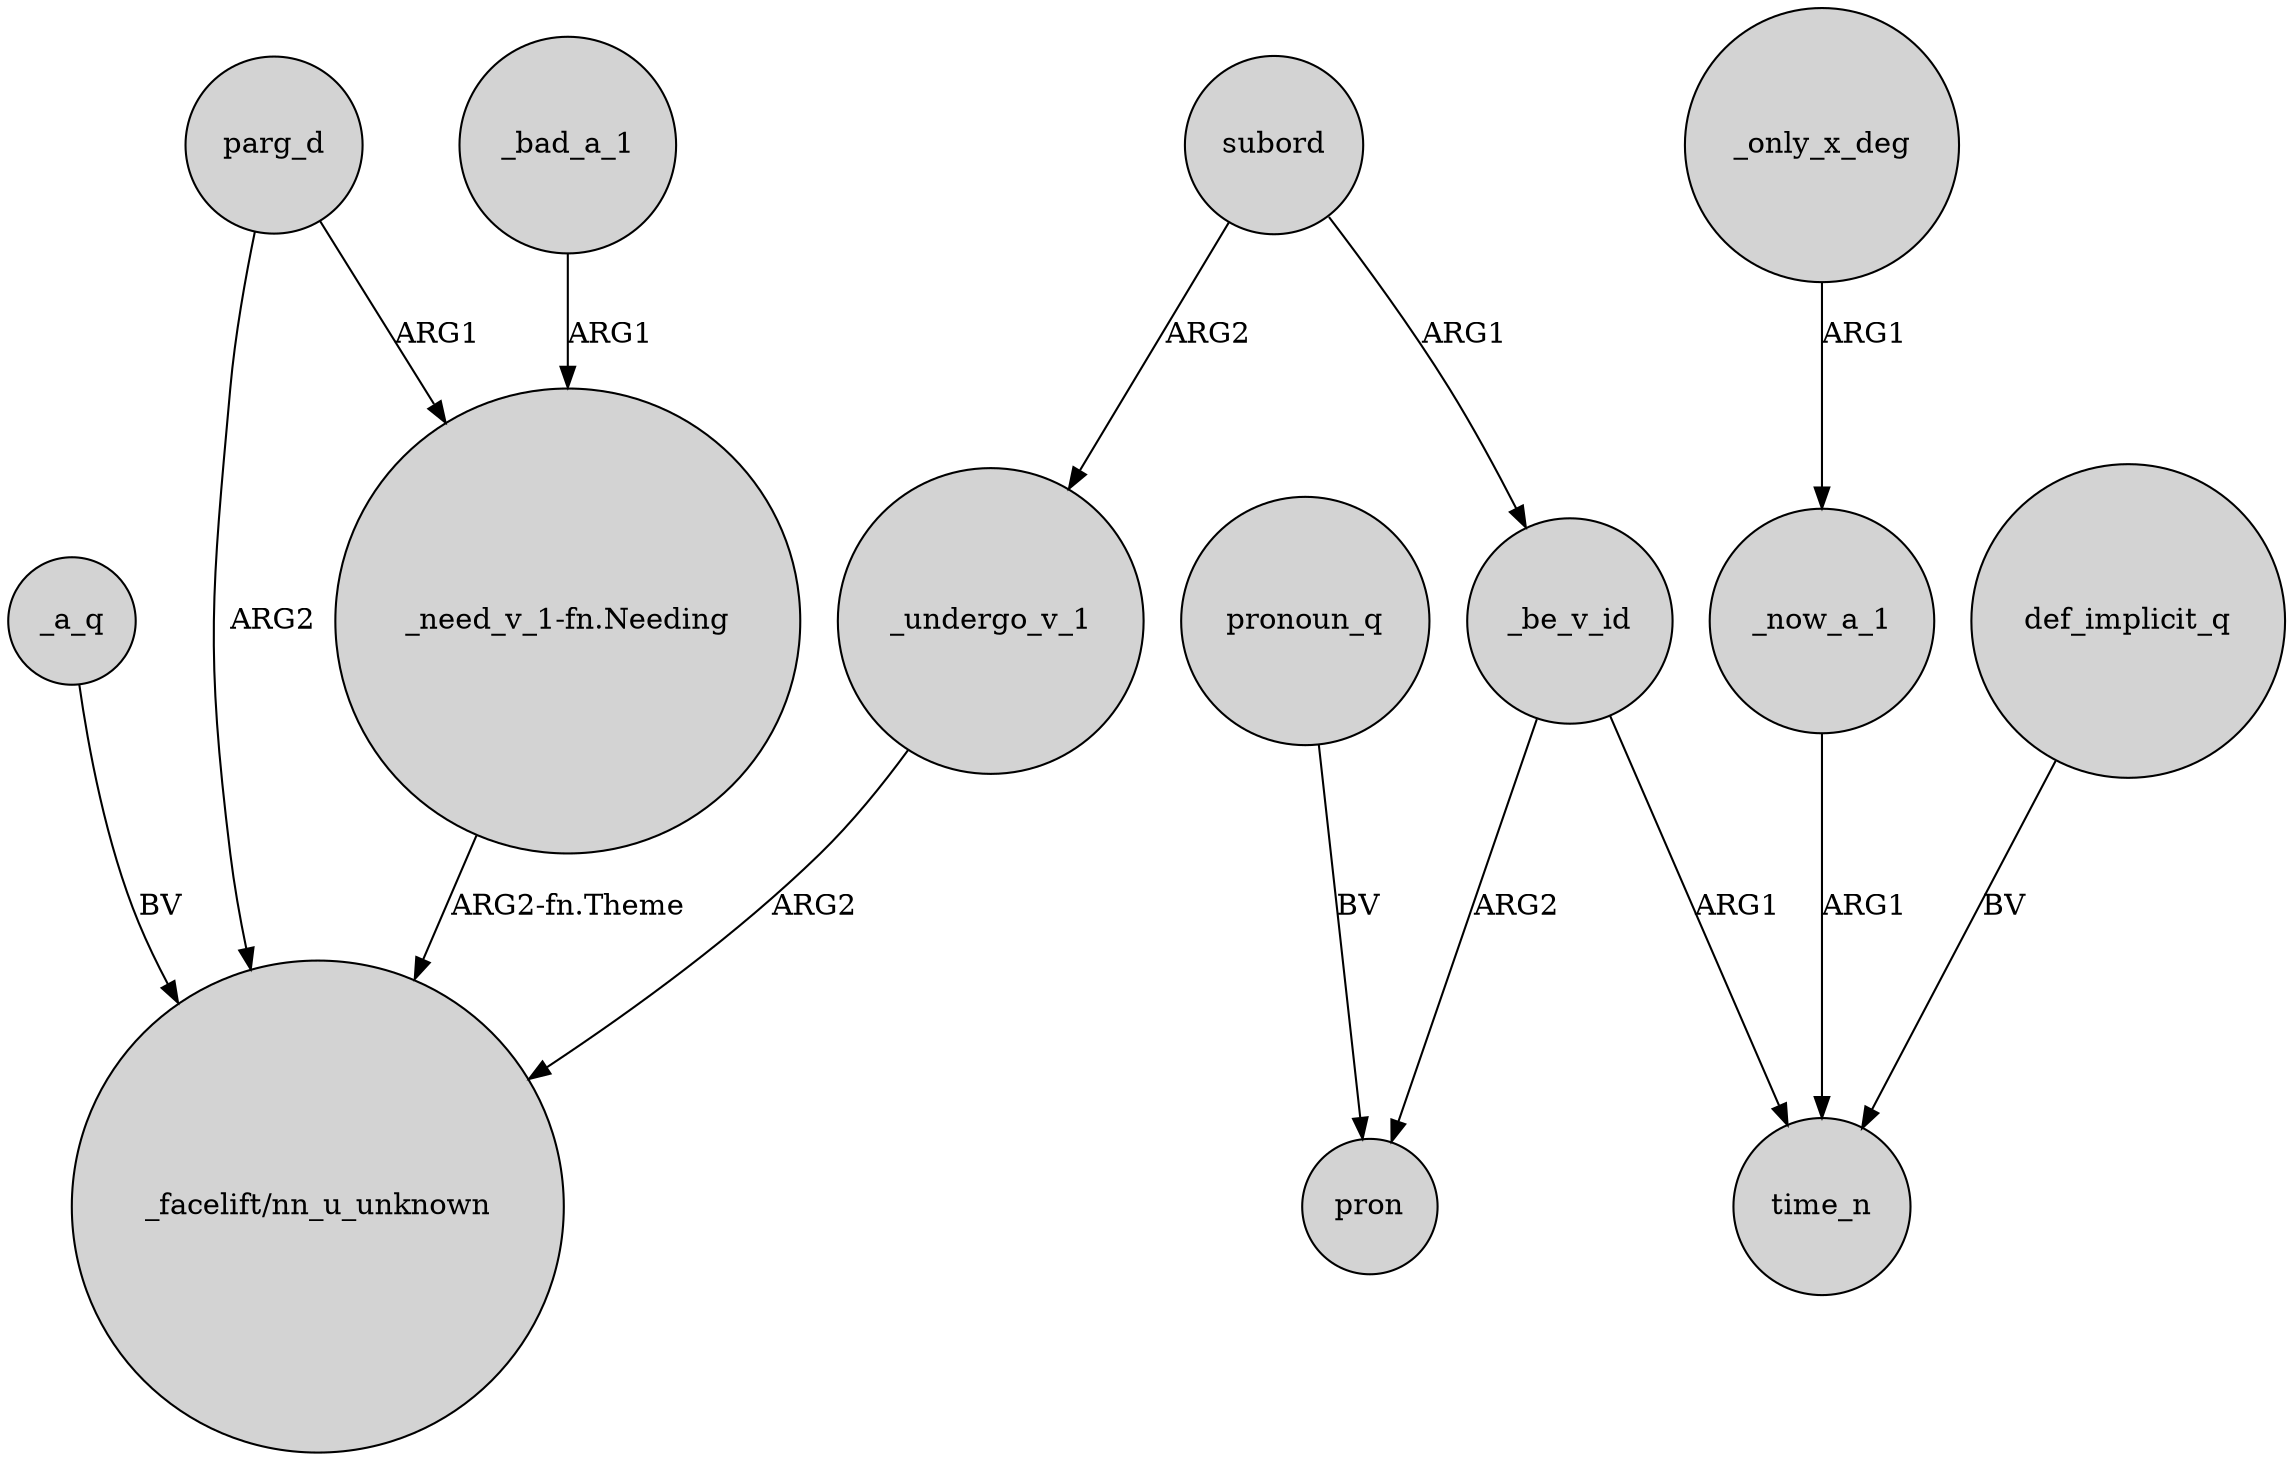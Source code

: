 digraph {
	node [shape=circle style=filled]
	_a_q -> "_facelift/nn_u_unknown" [label=BV]
	_only_x_deg -> _now_a_1 [label=ARG1]
	parg_d -> "_need_v_1-fn.Needing" [label=ARG1]
	subord -> _be_v_id [label=ARG1]
	_be_v_id -> time_n [label=ARG1]
	_undergo_v_1 -> "_facelift/nn_u_unknown" [label=ARG2]
	subord -> _undergo_v_1 [label=ARG2]
	"_need_v_1-fn.Needing" -> "_facelift/nn_u_unknown" [label="ARG2-fn.Theme"]
	_bad_a_1 -> "_need_v_1-fn.Needing" [label=ARG1]
	_now_a_1 -> time_n [label=ARG1]
	parg_d -> "_facelift/nn_u_unknown" [label=ARG2]
	_be_v_id -> pron [label=ARG2]
	def_implicit_q -> time_n [label=BV]
	pronoun_q -> pron [label=BV]
}
